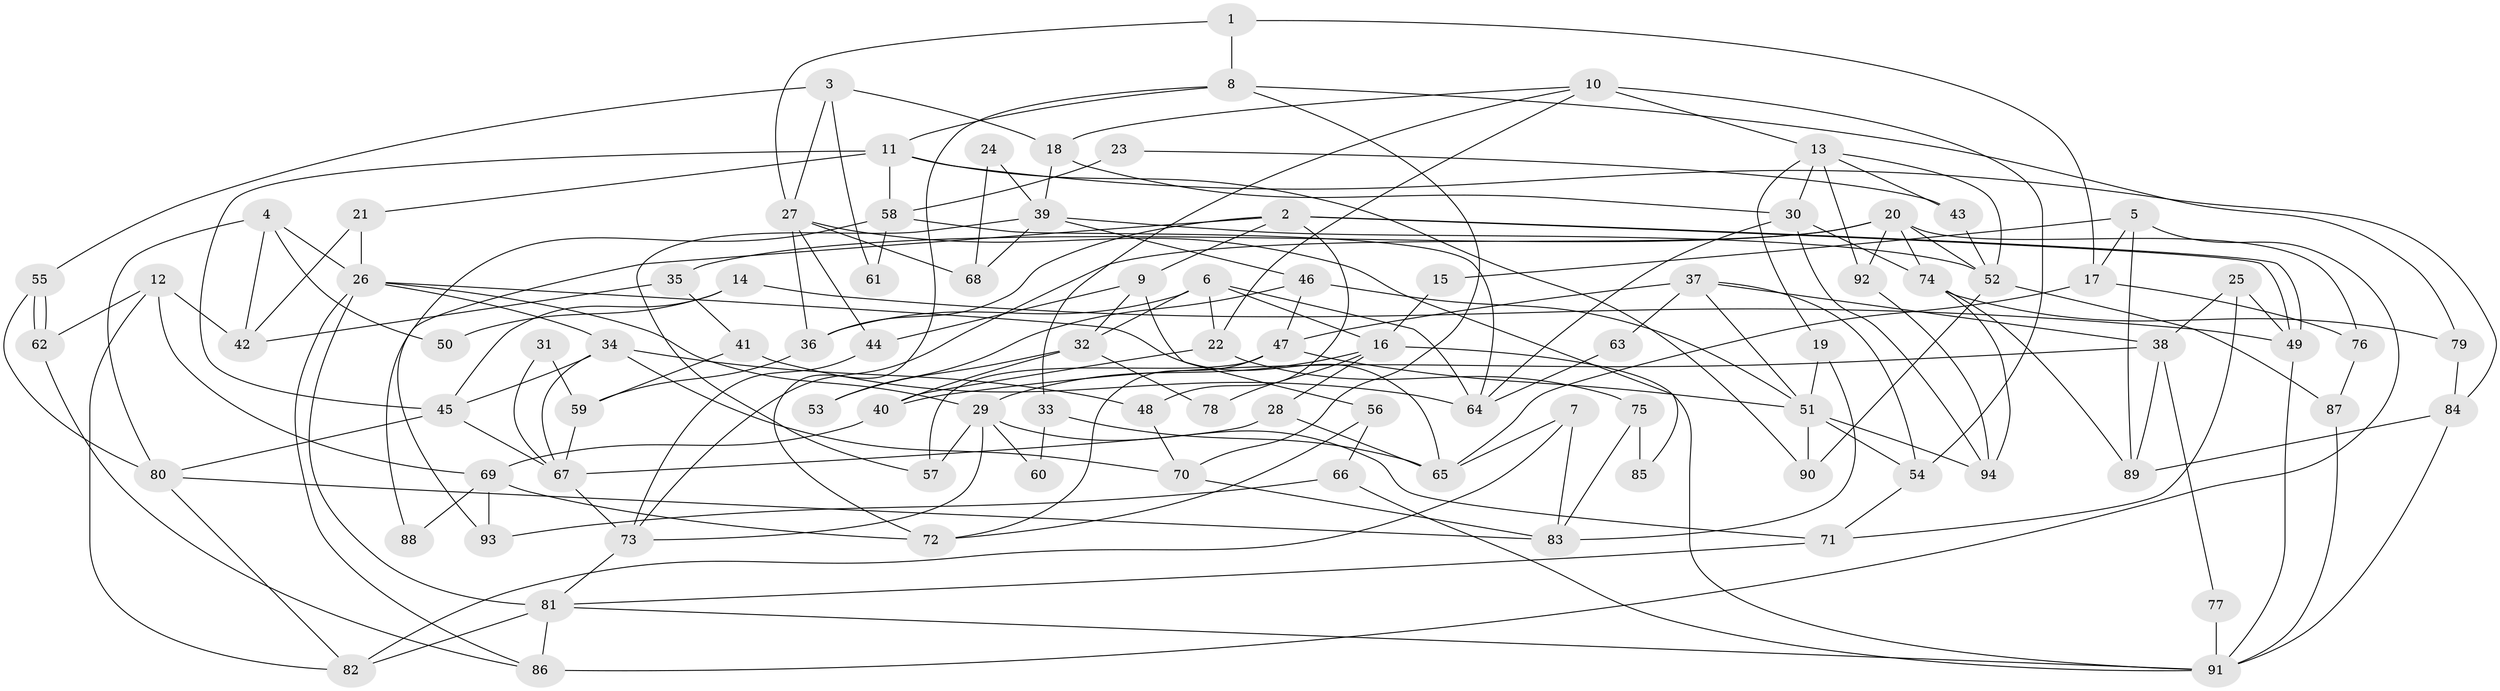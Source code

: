 // coarse degree distribution, {6: 0.22950819672131148, 7: 0.09836065573770492, 3: 0.22950819672131148, 5: 0.14754098360655737, 9: 0.01639344262295082, 2: 0.11475409836065574, 10: 0.03278688524590164, 4: 0.09836065573770492, 8: 0.03278688524590164}
// Generated by graph-tools (version 1.1) at 2025/41/03/06/25 10:41:55]
// undirected, 94 vertices, 188 edges
graph export_dot {
graph [start="1"]
  node [color=gray90,style=filled];
  1;
  2;
  3;
  4;
  5;
  6;
  7;
  8;
  9;
  10;
  11;
  12;
  13;
  14;
  15;
  16;
  17;
  18;
  19;
  20;
  21;
  22;
  23;
  24;
  25;
  26;
  27;
  28;
  29;
  30;
  31;
  32;
  33;
  34;
  35;
  36;
  37;
  38;
  39;
  40;
  41;
  42;
  43;
  44;
  45;
  46;
  47;
  48;
  49;
  50;
  51;
  52;
  53;
  54;
  55;
  56;
  57;
  58;
  59;
  60;
  61;
  62;
  63;
  64;
  65;
  66;
  67;
  68;
  69;
  70;
  71;
  72;
  73;
  74;
  75;
  76;
  77;
  78;
  79;
  80;
  81;
  82;
  83;
  84;
  85;
  86;
  87;
  88;
  89;
  90;
  91;
  92;
  93;
  94;
  1 -- 27;
  1 -- 8;
  1 -- 17;
  2 -- 49;
  2 -- 49;
  2 -- 9;
  2 -- 36;
  2 -- 48;
  2 -- 88;
  3 -- 18;
  3 -- 55;
  3 -- 27;
  3 -- 61;
  4 -- 42;
  4 -- 26;
  4 -- 50;
  4 -- 80;
  5 -- 89;
  5 -- 17;
  5 -- 15;
  5 -- 86;
  6 -- 22;
  6 -- 64;
  6 -- 16;
  6 -- 32;
  6 -- 36;
  7 -- 82;
  7 -- 65;
  7 -- 83;
  8 -- 70;
  8 -- 11;
  8 -- 72;
  8 -- 79;
  9 -- 32;
  9 -- 44;
  9 -- 56;
  10 -- 18;
  10 -- 13;
  10 -- 22;
  10 -- 33;
  10 -- 54;
  11 -- 58;
  11 -- 45;
  11 -- 21;
  11 -- 84;
  11 -- 90;
  12 -- 82;
  12 -- 62;
  12 -- 42;
  12 -- 69;
  13 -- 19;
  13 -- 52;
  13 -- 30;
  13 -- 43;
  13 -- 92;
  14 -- 45;
  14 -- 49;
  14 -- 50;
  15 -- 16;
  16 -- 91;
  16 -- 28;
  16 -- 29;
  16 -- 78;
  17 -- 76;
  17 -- 65;
  18 -- 30;
  18 -- 39;
  19 -- 51;
  19 -- 83;
  20 -- 74;
  20 -- 52;
  20 -- 35;
  20 -- 73;
  20 -- 76;
  20 -- 92;
  21 -- 26;
  21 -- 42;
  22 -- 40;
  22 -- 75;
  23 -- 43;
  23 -- 58;
  24 -- 39;
  24 -- 68;
  25 -- 38;
  25 -- 71;
  25 -- 49;
  26 -- 65;
  26 -- 81;
  26 -- 29;
  26 -- 34;
  26 -- 86;
  27 -- 36;
  27 -- 44;
  27 -- 68;
  27 -- 85;
  28 -- 67;
  28 -- 65;
  29 -- 57;
  29 -- 60;
  29 -- 71;
  29 -- 73;
  30 -- 94;
  30 -- 64;
  30 -- 74;
  31 -- 67;
  31 -- 59;
  32 -- 40;
  32 -- 53;
  32 -- 78;
  33 -- 65;
  33 -- 60;
  34 -- 48;
  34 -- 45;
  34 -- 67;
  34 -- 70;
  35 -- 42;
  35 -- 41;
  36 -- 59;
  37 -- 51;
  37 -- 54;
  37 -- 38;
  37 -- 47;
  37 -- 63;
  38 -- 89;
  38 -- 40;
  38 -- 77;
  39 -- 57;
  39 -- 46;
  39 -- 52;
  39 -- 68;
  40 -- 69;
  41 -- 59;
  41 -- 64;
  43 -- 52;
  44 -- 73;
  45 -- 67;
  45 -- 80;
  46 -- 47;
  46 -- 51;
  46 -- 53;
  47 -- 51;
  47 -- 57;
  47 -- 72;
  48 -- 70;
  49 -- 91;
  51 -- 54;
  51 -- 94;
  51 -- 90;
  52 -- 90;
  52 -- 87;
  54 -- 71;
  55 -- 62;
  55 -- 62;
  55 -- 80;
  56 -- 72;
  56 -- 66;
  58 -- 93;
  58 -- 64;
  58 -- 61;
  59 -- 67;
  62 -- 86;
  63 -- 64;
  66 -- 91;
  66 -- 93;
  67 -- 73;
  69 -- 72;
  69 -- 88;
  69 -- 93;
  70 -- 83;
  71 -- 81;
  73 -- 81;
  74 -- 79;
  74 -- 89;
  74 -- 94;
  75 -- 83;
  75 -- 85;
  76 -- 87;
  77 -- 91;
  79 -- 84;
  80 -- 82;
  80 -- 83;
  81 -- 86;
  81 -- 82;
  81 -- 91;
  84 -- 91;
  84 -- 89;
  87 -- 91;
  92 -- 94;
}
